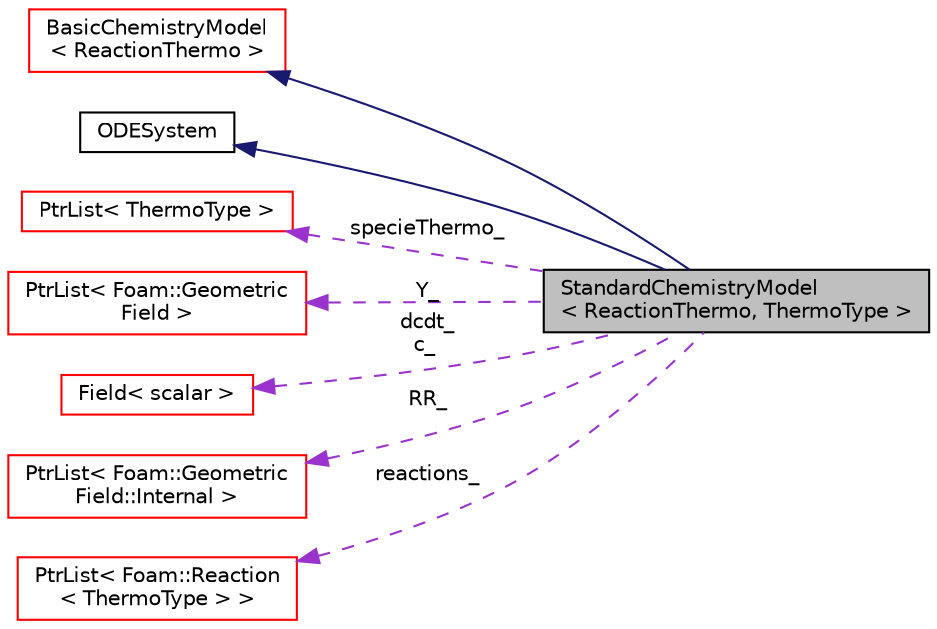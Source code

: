digraph "StandardChemistryModel&lt; ReactionThermo, ThermoType &gt;"
{
  bgcolor="transparent";
  edge [fontname="Helvetica",fontsize="10",labelfontname="Helvetica",labelfontsize="10"];
  node [fontname="Helvetica",fontsize="10",shape=record];
  rankdir="LR";
  Node1 [label="StandardChemistryModel\l\< ReactionThermo, ThermoType \>",height=0.2,width=0.4,color="black", fillcolor="grey75", style="filled" fontcolor="black"];
  Node2 -> Node1 [dir="back",color="midnightblue",fontsize="10",style="solid",fontname="Helvetica"];
  Node2 [label="BasicChemistryModel\l\< ReactionThermo \>",height=0.2,width=0.4,color="red",URL="$classFoam_1_1BasicChemistryModel.html",tooltip="Basic chemistry model templated on thermodynamics. "];
  Node3 -> Node1 [dir="back",color="midnightblue",fontsize="10",style="solid",fontname="Helvetica"];
  Node3 [label="ODESystem",height=0.2,width=0.4,color="black",URL="$classFoam_1_1ODESystem.html",tooltip="Abstract base class for the systems of ordinary differential equations. "];
  Node4 -> Node1 [dir="back",color="darkorchid3",fontsize="10",style="dashed",label=" specieThermo_" ,fontname="Helvetica"];
  Node4 [label="PtrList\< ThermoType \>",height=0.2,width=0.4,color="red",URL="$classFoam_1_1PtrList.html"];
  Node5 -> Node1 [dir="back",color="darkorchid3",fontsize="10",style="dashed",label=" Y_" ,fontname="Helvetica"];
  Node5 [label="PtrList\< Foam::Geometric\lField \>",height=0.2,width=0.4,color="red",URL="$classFoam_1_1PtrList.html"];
  Node6 -> Node1 [dir="back",color="darkorchid3",fontsize="10",style="dashed",label=" dcdt_\nc_" ,fontname="Helvetica"];
  Node6 [label="Field\< scalar \>",height=0.2,width=0.4,color="red",URL="$classFoam_1_1Field.html"];
  Node7 -> Node1 [dir="back",color="darkorchid3",fontsize="10",style="dashed",label=" RR_" ,fontname="Helvetica"];
  Node7 [label="PtrList\< Foam::Geometric\lField::Internal \>",height=0.2,width=0.4,color="red",URL="$classFoam_1_1PtrList.html"];
  Node8 -> Node1 [dir="back",color="darkorchid3",fontsize="10",style="dashed",label=" reactions_" ,fontname="Helvetica"];
  Node8 [label="PtrList\< Foam::Reaction\l\< ThermoType \> \>",height=0.2,width=0.4,color="red",URL="$classFoam_1_1PtrList.html"];
}

